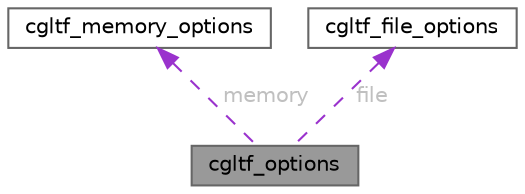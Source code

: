 digraph "cgltf_options"
{
 // LATEX_PDF_SIZE
  bgcolor="transparent";
  edge [fontname=Helvetica,fontsize=10,labelfontname=Helvetica,labelfontsize=10];
  node [fontname=Helvetica,fontsize=10,shape=box,height=0.2,width=0.4];
  Node1 [id="Node000001",label="cgltf_options",height=0.2,width=0.4,color="gray40", fillcolor="grey60", style="filled", fontcolor="black",tooltip=" "];
  Node2 -> Node1 [id="edge5_Node000001_Node000002",dir="back",color="darkorchid3",style="dashed",tooltip=" ",label=" memory",fontcolor="grey" ];
  Node2 [id="Node000002",label="cgltf_memory_options",height=0.2,width=0.4,color="gray40", fillcolor="white", style="filled",URL="$structcgltf__memory__options.html",tooltip=" "];
  Node3 -> Node1 [id="edge6_Node000001_Node000003",dir="back",color="darkorchid3",style="dashed",tooltip=" ",label=" file",fontcolor="grey" ];
  Node3 [id="Node000003",label="cgltf_file_options",height=0.2,width=0.4,color="gray40", fillcolor="white", style="filled",URL="$structcgltf__file__options.html",tooltip=" "];
}
